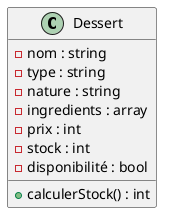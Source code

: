 @startuml Dessert

Class Dessert {
    - nom : string
    - type : string
    - nature : string
    - ingredients : array
    - prix : int
    - stock : int
    - disponibilité : bool

    + calculerStock() : int
}

@enduml


